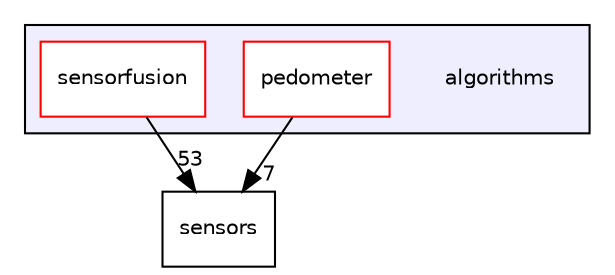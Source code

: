 digraph "algorithms" {
  compound=true
  node [ fontsize="10", fontname="Helvetica"];
  edge [ labelfontsize="10", labelfontname="Helvetica"];
  subgraph clusterdir_c0ce462e37efe0a8d60c01d75f78f8a0 {
    graph [ bgcolor="#eeeeff", pencolor="black", label="" URL="dir_c0ce462e37efe0a8d60c01d75f78f8a0.html"];
    dir_c0ce462e37efe0a8d60c01d75f78f8a0 [shape=plaintext label="algorithms"];
    dir_fee404f6f831fcfa321ee67f90b1e1c1 [shape=box label="pedometer" color="red" fillcolor="white" style="filled" URL="dir_fee404f6f831fcfa321ee67f90b1e1c1.html"];
    dir_cb8ed5ffd1f20a5af7e420f81f312621 [shape=box label="sensorfusion" color="red" fillcolor="white" style="filled" URL="dir_cb8ed5ffd1f20a5af7e420f81f312621.html"];
  }
  dir_c77a8e2546a9c75bbba96be2ef542c8e [shape=box label="sensors" URL="dir_c77a8e2546a9c75bbba96be2ef542c8e.html"];
  dir_cb8ed5ffd1f20a5af7e420f81f312621->dir_c77a8e2546a9c75bbba96be2ef542c8e [headlabel="53", labeldistance=1.5 headhref="dir_000005_000084.html"];
  dir_fee404f6f831fcfa321ee67f90b1e1c1->dir_c77a8e2546a9c75bbba96be2ef542c8e [headlabel="7", labeldistance=1.5 headhref="dir_000001_000084.html"];
}
